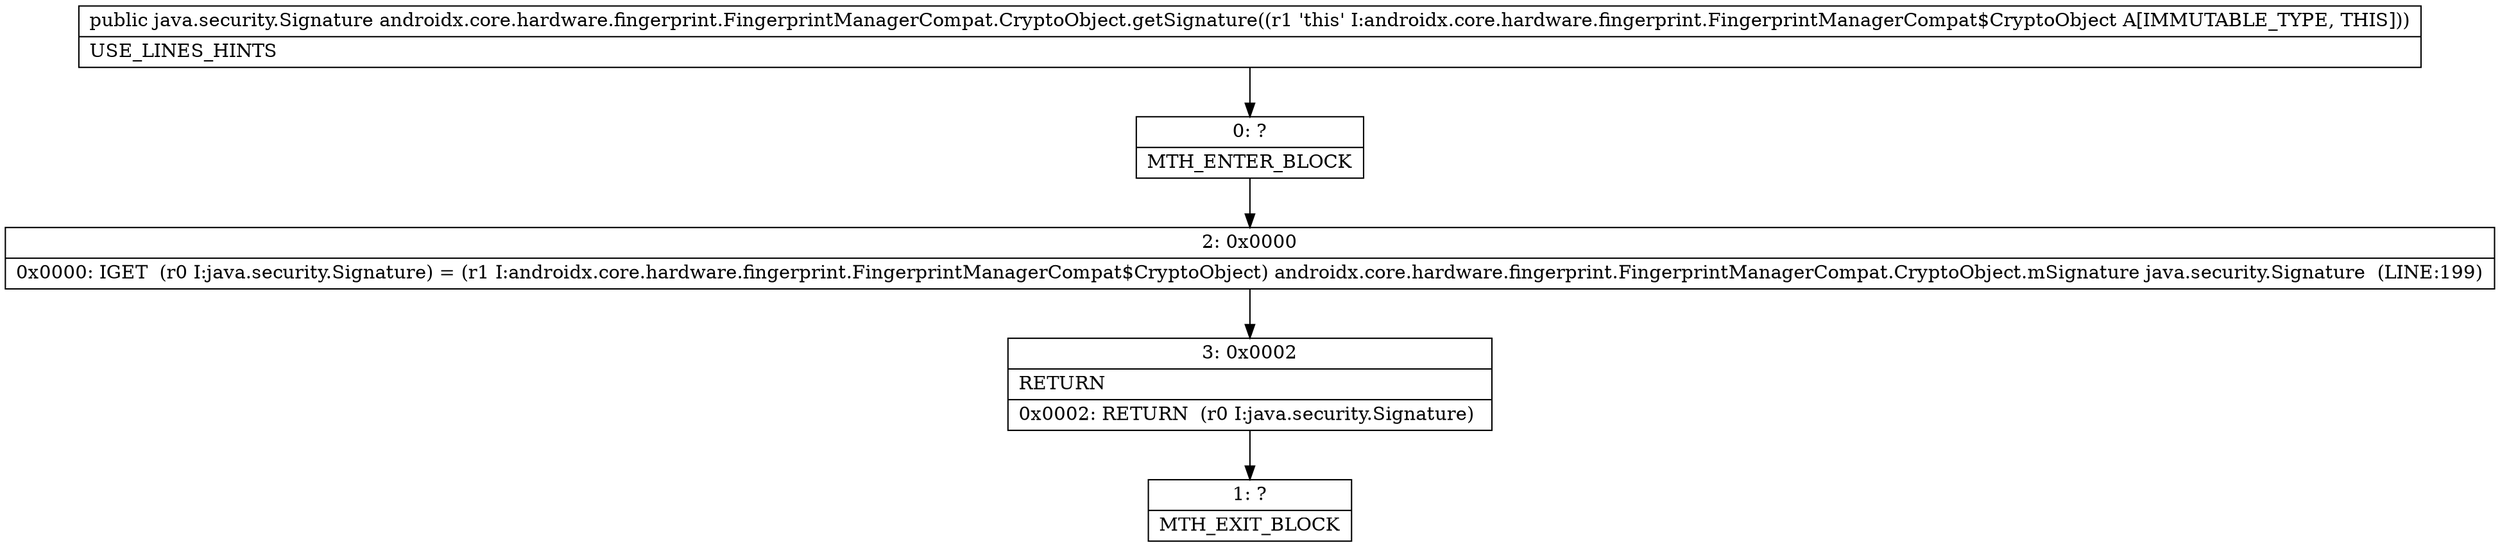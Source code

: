 digraph "CFG forandroidx.core.hardware.fingerprint.FingerprintManagerCompat.CryptoObject.getSignature()Ljava\/security\/Signature;" {
Node_0 [shape=record,label="{0\:\ ?|MTH_ENTER_BLOCK\l}"];
Node_2 [shape=record,label="{2\:\ 0x0000|0x0000: IGET  (r0 I:java.security.Signature) = (r1 I:androidx.core.hardware.fingerprint.FingerprintManagerCompat$CryptoObject) androidx.core.hardware.fingerprint.FingerprintManagerCompat.CryptoObject.mSignature java.security.Signature  (LINE:199)\l}"];
Node_3 [shape=record,label="{3\:\ 0x0002|RETURN\l|0x0002: RETURN  (r0 I:java.security.Signature) \l}"];
Node_1 [shape=record,label="{1\:\ ?|MTH_EXIT_BLOCK\l}"];
MethodNode[shape=record,label="{public java.security.Signature androidx.core.hardware.fingerprint.FingerprintManagerCompat.CryptoObject.getSignature((r1 'this' I:androidx.core.hardware.fingerprint.FingerprintManagerCompat$CryptoObject A[IMMUTABLE_TYPE, THIS]))  | USE_LINES_HINTS\l}"];
MethodNode -> Node_0;Node_0 -> Node_2;
Node_2 -> Node_3;
Node_3 -> Node_1;
}

